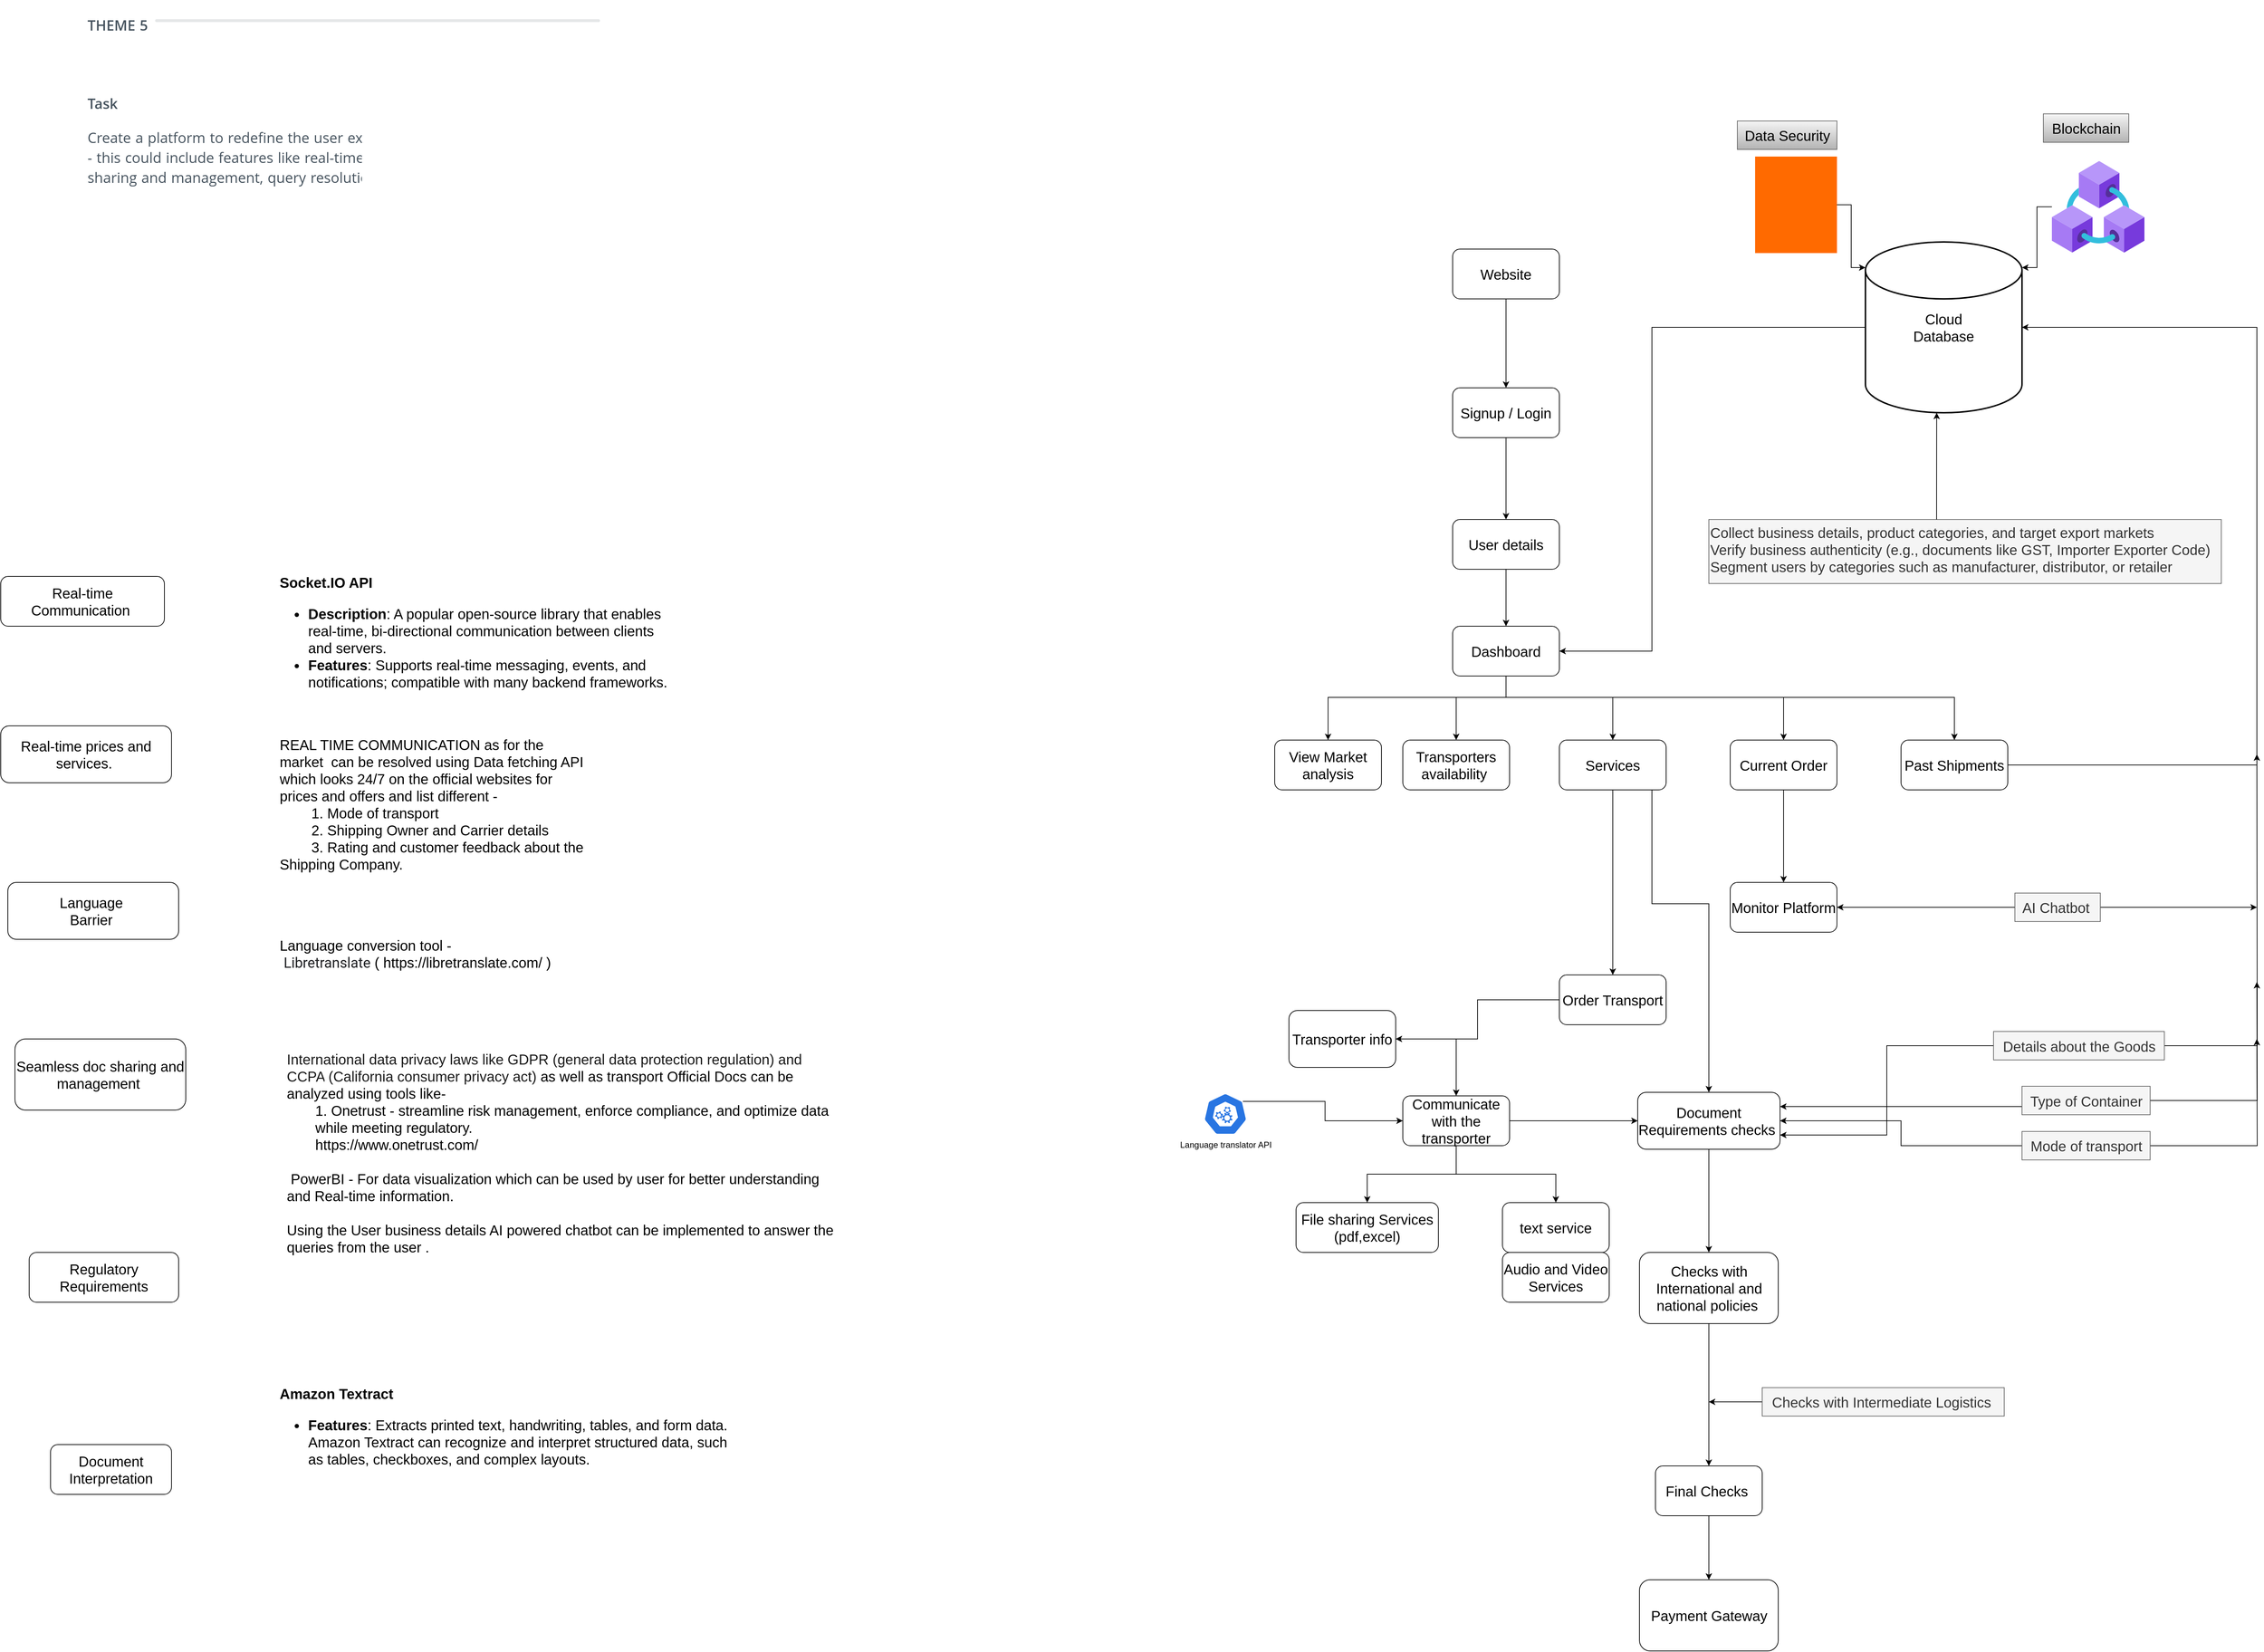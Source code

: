 <mxfile version="24.8.6">
  <diagram name="Interface Flowchart" id="rwrny3ytHrm-lC7YvDmL">
    <mxGraphModel dx="2680" dy="3635" grid="1" gridSize="10" guides="1" tooltips="1" connect="1" arrows="1" fold="1" page="1" pageScale="1" pageWidth="1100" pageHeight="850" math="0" shadow="0">
      <root>
        <mxCell id="0" />
        <mxCell id="1" parent="0" />
        <UserObject label="&lt;h2 class=&quot;regular dark weight-600 caps inline-block float-left medium-margin-right&quot; style=&quot;text-transform: uppercase; display: inline-block; float: left; color: rgb(70, 83, 94); font-weight: 600; margin-right: 10px; box-sizing: border-box; max-width: 100%; font-family: proxima-nova, &amp;quot;Open Sans&amp;quot;, sans-serif; font-style: normal; font-variant-ligatures: normal; font-variant-caps: normal; letter-spacing: normal; orphans: 2; text-align: start; text-indent: 0px; widows: 2; word-spacing: 1px; -webkit-text-stroke-width: 0px; white-space: normal; background-color: rgb(255, 255, 255); text-decoration-thickness: initial; text-decoration-style: initial; text-decoration-color: initial; font-size: 20px;&quot;&gt;&lt;font style=&quot;font-size: 20px;&quot;&gt;Theme 5&lt;/font&gt;&lt;/h2&gt;&lt;div class=&quot;section-line&quot; style=&quot;box-sizing: border-box; overflow: hidden; height: 24px; max-width: 100%; color: rgb(0, 0, 0); font-family: proxima-nova, &amp;quot;Open Sans&amp;quot;, sans-serif; font-style: normal; font-variant-ligatures: normal; font-variant-caps: normal; font-weight: 400; letter-spacing: normal; orphans: 2; text-align: start; text-indent: 0px; text-transform: none; widows: 2; word-spacing: 1px; -webkit-text-stroke-width: 0px; white-space: normal; background-color: rgb(255, 255, 255); text-decoration-thickness: initial; text-decoration-style: initial; text-decoration-color: initial; font-size: 20px;&quot;&gt;&lt;font style=&quot;font-size: 20px;&quot;&gt;&lt;span style=&quot;box-sizing: border-box; background-color: rgb(229, 231, 232); width: 624.938px; height: 4px; display: inline-block; border-radius: 25px; margin-top: 20px; max-width: 100%;&quot;&gt;&lt;/span&gt;&lt;/font&gt;&lt;/div&gt;&lt;div class=&quot;clear&quot; style=&quot;clear: both; box-sizing: border-box; max-width: 100%; color: rgb(0, 0, 0); font-family: proxima-nova, &amp;quot;Open Sans&amp;quot;, sans-serif; font-style: normal; font-variant-ligatures: normal; font-variant-caps: normal; font-weight: 400; letter-spacing: normal; orphans: 2; text-align: start; text-indent: 0px; text-transform: none; widows: 2; word-spacing: 1px; -webkit-text-stroke-width: 0px; white-space: normal; background-color: rgb(255, 255, 255); text-decoration-thickness: initial; text-decoration-style: initial; text-decoration-color: initial; font-size: 20px;&quot;&gt;&lt;/div&gt;&lt;div class=&quot;content less-margin-3 dark&quot; style=&quot;color: rgb(70, 83, 94); margin: 15px 0px 0px; box-sizing: border-box; max-width: 100%; font-family: proxima-nova, &amp;quot;Open Sans&amp;quot;, sans-serif; font-style: normal; font-variant-ligatures: normal; font-variant-caps: normal; letter-spacing: normal; orphans: 2; text-align: start; text-indent: 0px; text-transform: none; widows: 2; word-spacing: 1px; -webkit-text-stroke-width: 0px; white-space: normal; background-color: rgb(255, 255, 255); text-decoration-thickness: initial; text-decoration-style: initial; text-decoration-color: initial; font-weight: 400; line-height: 140%; font-size: 20px;&quot;&gt;&lt;p style=&quot;box-sizing: border-box; max-width: 100%;&quot;&gt;&lt;strong style=&quot;font-weight: 600; box-sizing: border-box; max-width: 100%;&quot;&gt;&lt;font style=&quot;font-size: 20px;&quot;&gt;&lt;img alt=&quot;&quot; height=&quot;auto&quot; src=&quot;https://uc.hackerearth.com/he-public-data/Theme_506c4100.jpg&quot; width=&quot;auto&quot; style=&quot;box-sizing: border-box; max-width: 100%;&quot;&gt;&lt;/font&gt;&lt;/strong&gt;&lt;/p&gt;&lt;p style=&quot;box-sizing: border-box; max-width: 100%; line-height: 140%;&quot;&gt;&lt;strong style=&quot;font-weight: 600; box-sizing: border-box; max-width: 100%;&quot;&gt;&lt;font style=&quot;font-size: 20px;&quot;&gt;Task&lt;/font&gt;&lt;/strong&gt;&lt;/p&gt;&lt;p style=&quot;box-sizing: border-box; max-width: 100%; line-height: 140%;&quot;&gt;&lt;font style=&quot;font-size: 20px;&quot;&gt;Create a platform to redefine the user experience for Indian SMBs selling globally - this could include features like real-time communication, seamless document sharing and management, query resolution, and other relevant tools.&lt;/font&gt;&lt;/p&gt;&lt;/div&gt;" link="&lt;h2 class=&quot;regular dark weight-600 caps inline-block float-left medium-margin-right&quot; style=&quot;text-transform: uppercase; display: inline-block; float: left; font-size: 14px; color: rgb(70, 83, 94); font-weight: 600; margin-right: 10px; box-sizing: border-box; max-width: 100%; font-family: proxima-nova, &amp;quot;Open Sans&amp;quot;, sans-serif; font-style: normal; font-variant-ligatures: normal; font-variant-caps: normal; letter-spacing: normal; orphans: 2; text-align: start; text-indent: 0px; widows: 2; word-spacing: 1px; -webkit-text-stroke-width: 0px; white-space: normal; background-color: rgb(255, 255, 255); text-decoration-thickness: initial; text-decoration-style: initial; text-decoration-color: initial;&quot;&gt;Theme 5&lt;/h2&gt;&lt;div class=&quot;section-line&quot; style=&quot;box-sizing: border-box; overflow: hidden; height: 24px; max-width: 100%; color: rgb(0, 0, 0); font-family: proxima-nova, &amp;quot;Open Sans&amp;quot;, sans-serif; font-size: 14px; font-style: normal; font-variant-ligatures: normal; font-variant-caps: normal; font-weight: 400; letter-spacing: normal; orphans: 2; text-align: start; text-indent: 0px; text-transform: none; widows: 2; word-spacing: 1px; -webkit-text-stroke-width: 0px; white-space: normal; background-color: rgb(255, 255, 255); text-decoration-thickness: initial; text-decoration-style: initial; text-decoration-color: initial;&quot;&gt;&lt;span style=&quot;box-sizing: border-box; background-color: rgb(229, 231, 232); width: 624.938px; height: 4px; display: inline-block; border-radius: 25px; margin-top: 20px; max-width: 100%;&quot;&gt;&lt;/span&gt;&lt;/div&gt;&lt;div class=&quot;clear&quot; style=&quot;clear: both; box-sizing: border-box; max-width: 100%; color: rgb(0, 0, 0); font-family: proxima-nova, &amp;quot;Open Sans&amp;quot;, sans-serif; font-size: 14px; font-style: normal; font-variant-ligatures: normal; font-variant-caps: normal; font-weight: 400; letter-spacing: normal; orphans: 2; text-align: start; text-indent: 0px; text-transform: none; widows: 2; word-spacing: 1px; -webkit-text-stroke-width: 0px; white-space: normal; background-color: rgb(255, 255, 255); text-decoration-thickness: initial; text-decoration-style: initial; text-decoration-color: initial;&quot;&gt;&lt;/div&gt;&lt;div class=&quot;content less-margin-3 dark&quot; style=&quot;color: rgb(70, 83, 94); margin: 15px 0px 0px; box-sizing: border-box; max-width: 100%; font-family: proxima-nova, &amp;quot;Open Sans&amp;quot;, sans-serif; font-size: 14px; font-style: normal; font-variant-ligatures: normal; font-variant-caps: normal; font-weight: 400; letter-spacing: normal; orphans: 2; text-align: start; text-indent: 0px; text-transform: none; widows: 2; word-spacing: 1px; -webkit-text-stroke-width: 0px; white-space: normal; background-color: rgb(255, 255, 255); text-decoration-thickness: initial; text-decoration-style: initial; text-decoration-color: initial;&quot;&gt;&lt;p style=&quot;box-sizing: border-box; max-width: 100%;&quot;&gt;&lt;strong style=&quot;font-weight: 600; box-sizing: border-box; max-width: 100%;&quot;&gt;&lt;img alt=&quot;&quot; height=&quot;auto&quot; src=&quot;https://uc.hackerearth.com/he-public-data/Theme_506c4100.jpg&quot; width=&quot;auto&quot; style=&quot;box-sizing: border-box; max-width: 100%;&quot;&gt;&lt;/strong&gt;&lt;/p&gt;&lt;p style=&quot;box-sizing: border-box; max-width: 100%;&quot;&gt;&lt;strong style=&quot;font-weight: 600; box-sizing: border-box; max-width: 100%;&quot;&gt;Task&lt;/strong&gt;&lt;/p&gt;&lt;p style=&quot;box-sizing: border-box; max-width: 100%;&quot;&gt;Create a platform to redefine the user experience for Indian SMBs selling globally - this could include features like real-time communication, seamless document sharing and management, query resolution, and other relevant tools.&lt;/p&gt;&lt;/div&gt;" id="ejGgYSm7kGXGHLqVVWIp-1">
          <mxCell style="text;whiteSpace=wrap;html=1;" parent="1" vertex="1">
            <mxGeometry x="-640" y="-190" width="770" height="320" as="geometry" />
          </mxCell>
        </UserObject>
        <mxCell id="ejGgYSm7kGXGHLqVVWIp-2" value="&lt;font style=&quot;font-size: 20px;&quot;&gt;Real-time Communication&amp;nbsp;&lt;/font&gt;" style="rounded=1;whiteSpace=wrap;html=1;" parent="1" vertex="1">
          <mxGeometry x="-760" y="620" width="230" height="70" as="geometry" />
        </mxCell>
        <mxCell id="ejGgYSm7kGXGHLqVVWIp-4" value="&lt;font style=&quot;font-size: 20px;&quot;&gt;Seamless doc sharing and management&amp;nbsp;&lt;/font&gt;" style="rounded=1;whiteSpace=wrap;html=1;" parent="1" vertex="1">
          <mxGeometry x="-740" y="1270" width="240" height="100" as="geometry" />
        </mxCell>
        <mxCell id="ejGgYSm7kGXGHLqVVWIp-10" value="&lt;font style=&quot;font-size: 20px;&quot;&gt;Language&amp;nbsp;&lt;/font&gt;&lt;div style=&quot;font-size: 20px;&quot;&gt;&lt;font style=&quot;font-size: 20px;&quot;&gt;Barrier&amp;nbsp;&lt;/font&gt;&lt;/div&gt;" style="rounded=1;whiteSpace=wrap;html=1;" parent="1" vertex="1">
          <mxGeometry x="-750" y="1050" width="240" height="80" as="geometry" />
        </mxCell>
        <mxCell id="ejGgYSm7kGXGHLqVVWIp-12" value="&lt;font style=&quot;font-size: 20px;&quot;&gt;Real-time prices and services.&amp;nbsp;&lt;/font&gt;" style="rounded=1;whiteSpace=wrap;html=1;" parent="1" vertex="1">
          <mxGeometry x="-760" y="830" width="240" height="80" as="geometry" />
        </mxCell>
        <mxCell id="ejGgYSm7kGXGHLqVVWIp-13" value="&lt;font style=&quot;font-size: 20px;&quot;&gt;REAL TIME COMMUNICATION as for the market&amp;nbsp; can be&amp;nbsp;resolved using Data fetching API which looks 24/7 on the official websites for prices and offers and list different -&lt;/font&gt;&lt;div style=&quot;font-size: 20px;&quot;&gt;&lt;font style=&quot;font-size: 20px;&quot;&gt;&lt;span style=&quot;white-space: pre;&quot;&gt;&#x9;&lt;/span&gt;1. Mode of transport&amp;nbsp;&lt;/font&gt;&lt;/div&gt;&lt;div style=&quot;font-size: 20px;&quot;&gt;&lt;font style=&quot;font-size: 20px;&quot;&gt;&lt;span style=&quot;white-space: pre;&quot;&gt;&#x9;&lt;/span&gt;2.&amp;nbsp;Shipping Owner and Carrier details&amp;nbsp;&lt;/font&gt;&lt;/div&gt;&lt;div style=&quot;font-size: 20px;&quot;&gt;&lt;font style=&quot;font-size: 20px;&quot;&gt;&lt;span style=&quot;white-space: pre;&quot;&gt;&#x9;&lt;/span&gt;3. Rating and customer feedback about the Shipping Company.&amp;nbsp;&lt;/font&gt;&lt;/div&gt;" style="text;html=1;align=left;verticalAlign=middle;whiteSpace=wrap;rounded=0;" parent="1" vertex="1">
          <mxGeometry x="-370" y="830" width="430" height="220" as="geometry" />
        </mxCell>
        <mxCell id="ejGgYSm7kGXGHLqVVWIp-16" value="&lt;font style=&quot;font-size: 20px;&quot;&gt;Language conversion tool -&amp;nbsp;&lt;span style=&quot;color: rgb(32, 33, 36); font-family: Roboto, arial, sans-serif; white-space-collapse: preserve; background-color: rgb(255, 255, 255);&quot;&gt;Libretranslate&lt;/span&gt;&amp;nbsp;(&amp;nbsp;https://libretranslate.com/ )&lt;/font&gt;" style="text;html=1;align=left;verticalAlign=middle;whiteSpace=wrap;rounded=0;" parent="1" vertex="1">
          <mxGeometry x="-370" y="1120" width="410" height="60" as="geometry" />
        </mxCell>
        <mxCell id="ejGgYSm7kGXGHLqVVWIp-22" value="&lt;span style=&quot;font-size: 20px; text-align: left;&quot;&gt;Regulatory Requirements&lt;/span&gt;" style="rounded=1;whiteSpace=wrap;html=1;" parent="1" vertex="1">
          <mxGeometry x="-720" y="1570" width="210" height="70" as="geometry" />
        </mxCell>
        <mxCell id="ejGgYSm7kGXGHLqVVWIp-23" value="&lt;span style=&quot;font-size: 20px; text-align: left;&quot;&gt;Document Interpretation&lt;/span&gt;" style="rounded=1;whiteSpace=wrap;html=1;" parent="1" vertex="1">
          <mxGeometry x="-690" y="1840" width="170" height="70" as="geometry" />
        </mxCell>
        <mxCell id="6NsfQsbsH2uMWn0xJ8fB-2" value="&lt;div style=&quot;font-size: 20px;&quot;&gt;&lt;font style=&quot;font-size: 20px;&quot;&gt;&lt;span style=&quot;-webkit-user-drag: none; -webkit-tap-highlight-color: transparent; margin: 0px; padding: 0px; user-select: text; color: rgb(26, 26, 26); font-family: Arial, Arial_EmbeddedFont, Arial_MSFontService, sans-serif; font-variant-ligatures: none; white-space-collapse: preserve; background-color: rgb(255, 255, 255);&quot; class=&quot;NormalTextRun SCXW246972 BCX0&quot;&gt;International data privacy laws &lt;/span&gt;&lt;span style=&quot;-webkit-user-drag: none; -webkit-tap-highlight-color: transparent; margin: 0px; padding: 0px; user-select: text; color: rgb(26, 26, 26); font-family: Arial, Arial_EmbeddedFont, Arial_MSFontService, sans-serif; font-variant-ligatures: none; white-space-collapse: preserve; background-color: rgb(255, 255, 255);&quot; class=&quot;NormalTextRun SCXW246972 BCX0&quot;&gt;like &lt;/span&gt;&lt;span style=&quot;-webkit-user-drag: none; -webkit-tap-highlight-color: transparent; margin: 0px; padding: 0px; user-select: text; color: rgb(26, 26, 26); font-family: Arial, Arial_EmbeddedFont, Arial_MSFontService, sans-serif; font-variant-ligatures: none; white-space-collapse: preserve; background-color: rgb(255, 255, 255);&quot; class=&quot;NormalTextRun SCXW246972 BCX0&quot;&gt;GDPR&lt;/span&gt;&lt;span style=&quot;-webkit-user-drag: none; -webkit-tap-highlight-color: transparent; margin: 0px; padding: 0px; user-select: text; color: rgb(26, 26, 26); font-family: Arial, Arial_EmbeddedFont, Arial_MSFontService, sans-serif; font-variant-ligatures: none; white-space-collapse: preserve; background-color: rgb(255, 255, 255);&quot; class=&quot;NormalTextRun SCXW246972 BCX0&quot;&gt; (&lt;/span&gt;&lt;span style=&quot;-webkit-user-drag: none; -webkit-tap-highlight-color: transparent; margin: 0px; padding: 0px; user-select: text; color: rgb(26, 26, 26); font-family: Arial, Arial_EmbeddedFont, Arial_MSFontService, sans-serif; font-variant-ligatures: none; white-space-collapse: preserve; background-color: rgb(255, 255, 255);&quot; class=&quot;NormalTextRun SCXW246972 BCX0&quot;&gt;general data protection &lt;/span&gt;&lt;span style=&quot;-webkit-user-drag: none; -webkit-tap-highlight-color: transparent; margin: 0px; padding: 0px; user-select: text; color: rgb(26, 26, 26); font-family: Arial, Arial_EmbeddedFont, Arial_MSFontService, sans-serif; font-variant-ligatures: none; white-space-collapse: preserve; background-color: rgb(255, 255, 255);&quot; class=&quot;NormalTextRun SCXW246972 BCX0&quot;&gt;regulation&lt;/span&gt;&lt;span style=&quot;-webkit-user-drag: none; -webkit-tap-highlight-color: transparent; margin: 0px; padding: 0px; user-select: text; color: rgb(26, 26, 26); font-family: Arial, Arial_EmbeddedFont, Arial_MSFontService, sans-serif; font-variant-ligatures: none; white-space-collapse: preserve; background-color: rgb(255, 255, 255);&quot; class=&quot;NormalTextRun SCXW246972 BCX0&quot;&gt;)&lt;/span&gt;&lt;span style=&quot;-webkit-user-drag: none; -webkit-tap-highlight-color: transparent; margin: 0px; padding: 0px; user-select: text; color: rgb(26, 26, 26); font-family: Arial, Arial_EmbeddedFont, Arial_MSFontService, sans-serif; font-variant-ligatures: none; white-space-collapse: preserve; background-color: rgb(255, 255, 255);&quot; class=&quot;NormalTextRun SCXW246972 BCX0&quot;&gt; and &lt;/span&gt;&lt;span style=&quot;-webkit-user-drag: none; -webkit-tap-highlight-color: transparent; margin: 0px; padding: 0px; user-select: text; color: rgb(26, 26, 26); font-family: Arial, Arial_EmbeddedFont, Arial_MSFontService, sans-serif; font-variant-ligatures: none; white-space-collapse: preserve; background-color: rgb(255, 255, 255);&quot; class=&quot;NormalTextRun SCXW246972 BCX0&quot;&gt;CCPA&lt;/span&gt;&lt;span style=&quot;-webkit-user-drag: none; -webkit-tap-highlight-color: transparent; margin: 0px; padding: 0px; user-select: text; color: rgb(26, 26, 26); font-family: Arial, Arial_EmbeddedFont, Arial_MSFontService, sans-serif; font-variant-ligatures: none; white-space-collapse: preserve; background-color: rgb(255, 255, 255);&quot; class=&quot;NormalTextRun SCXW246972 BCX0&quot;&gt; (&lt;/span&gt;&lt;span style=&quot;-webkit-user-drag: none; -webkit-tap-highlight-color: transparent; margin: 0px; padding: 0px; user-select: text; color: rgb(26, 26, 26); font-family: Arial, Arial_EmbeddedFont, Arial_MSFontService, sans-serif; font-variant-ligatures: none; white-space-collapse: preserve; background-color: rgb(255, 255, 255);&quot; class=&quot;NormalTextRun SCXW246972 BCX0&quot;&gt;California &lt;/span&gt;&lt;span style=&quot;-webkit-user-drag: none; -webkit-tap-highlight-color: transparent; margin: 0px; padding: 0px; user-select: text; color: rgb(26, 26, 26); font-family: Arial, Arial_EmbeddedFont, Arial_MSFontService, sans-serif; font-variant-ligatures: none; white-space-collapse: preserve; background-color: rgb(255, 255, 255);&quot; class=&quot;NormalTextRun SCXW246972 BCX0&quot;&gt;consumer privacy act&lt;/span&gt;&lt;span style=&quot;-webkit-user-drag: none; -webkit-tap-highlight-color: transparent; margin: 0px; padding: 0px; user-select: text; color: rgb(26, 26, 26); font-family: Arial, Arial_EmbeddedFont, Arial_MSFontService, sans-serif; font-variant-ligatures: none; white-space-collapse: preserve; background-color: rgb(255, 255, 255);&quot; class=&quot;NormalTextRun SCXW246972 BCX0&quot;&gt;) &lt;/span&gt;&lt;span style=&quot;background-color: initial;&quot;&gt;as well as transport Official Docs can be analyzed using tools like-&amp;nbsp;&lt;/span&gt;&lt;/font&gt;&lt;/div&gt;&lt;blockquote style=&quot;margin: 0px 0px 0px 40px; border: none; padding: 0px; font-size: 20px;&quot;&gt;&lt;div style=&quot;&quot;&gt;&lt;font style=&quot;font-size: 20px;&quot;&gt;&lt;span style=&quot;background-color: initial;&quot;&gt;1. Onetrust -&amp;nbsp;&lt;/span&gt;&lt;span style=&quot;background-color: initial;&quot;&gt;streamline risk management, enforce compliance, and optimize data while meeting regulatory.&lt;/span&gt;&lt;/font&gt;&lt;/div&gt;&lt;/blockquote&gt;&lt;blockquote style=&quot;margin: 0px 0px 0px 40px; border: none; padding: 0px; font-size: 20px;&quot;&gt;&lt;div style=&quot;&quot;&gt;&lt;span style=&quot;background-color: initial;&quot;&gt;&lt;font style=&quot;font-size: 20px;&quot;&gt;https://www.onetrust.com/&lt;/font&gt;&lt;/span&gt;&lt;/div&gt;&lt;/blockquote&gt;&lt;div style=&quot;font-size: 20px;&quot;&gt;&lt;span style=&quot;background-color: initial;&quot;&gt;&lt;font style=&quot;font-size: 20px;&quot;&gt;&lt;br&gt;&lt;/font&gt;&lt;/span&gt;&lt;/div&gt;&lt;div style=&quot;font-size: 20px;&quot;&gt;&lt;font style=&quot;font-size: 20px;&quot;&gt;&lt;span style=&quot;background-color: initial;&quot;&gt;&amp;nbsp;PowerBI - For data visualization which can be used by user for better understanding and&amp;nbsp;&lt;/span&gt;&lt;span style=&quot;background-color: initial;&quot;&gt;Real-time information.&lt;/span&gt;&lt;/font&gt;&lt;/div&gt;&lt;div style=&quot;font-size: 20px;&quot;&gt;&lt;span style=&quot;background-color: initial;&quot;&gt;&lt;font style=&quot;font-size: 20px;&quot;&gt;&lt;br&gt;&lt;/font&gt;&lt;/span&gt;&lt;/div&gt;&lt;div style=&quot;font-size: 20px;&quot;&gt;&lt;span style=&quot;background-color: initial;&quot;&gt;&lt;font style=&quot;font-size: 20px;&quot;&gt;Using the User business details AI powered chatbot can be implemented to answer the queries from the user .&lt;/font&gt;&lt;/span&gt;&lt;/div&gt;" style="text;html=1;align=left;verticalAlign=middle;whiteSpace=wrap;rounded=0;" parent="1" vertex="1">
          <mxGeometry x="-360" y="1275" width="780" height="310" as="geometry" />
        </mxCell>
        <mxCell id="zFugj21VHK07UoW3YZiS-4" value="&lt;h3 style=&quot;font-size: 20px;&quot;&gt;&lt;strong style=&quot;&quot;&gt;&lt;font style=&quot;font-size: 20px;&quot;&gt;Socket.IO API&lt;/font&gt;&lt;/strong&gt;&lt;/h3&gt;&lt;ul style=&quot;font-size: 20px;&quot;&gt;&lt;li style=&quot;&quot;&gt;&lt;font style=&quot;font-size: 20px;&quot;&gt;&lt;strong&gt;Description&lt;/strong&gt;: A popular open-source library that enables real-time, bi-directional communication between clients and servers.&lt;/font&gt;&lt;/li&gt;&lt;li style=&quot;&quot;&gt;&lt;font style=&quot;font-size: 20px;&quot;&gt;&lt;strong style=&quot;&quot;&gt;Features&lt;/strong&gt;: Supports real-time messaging, events, and notifications; compatible with many backend frameworks.&lt;/font&gt;&lt;/li&gt;&lt;/ul&gt;" style="text;whiteSpace=wrap;html=1;" vertex="1" parent="1">
          <mxGeometry x="-370" y="590" width="560" height="210" as="geometry" />
        </mxCell>
        <mxCell id="zFugj21VHK07UoW3YZiS-10" value="&lt;h3 style=&quot;font-size: 20px;&quot;&gt;&lt;strong style=&quot;&quot;&gt;&lt;font style=&quot;font-size: 20px;&quot;&gt;Amazon Textract&lt;/font&gt;&lt;/strong&gt;&lt;/h3&gt;&lt;ul style=&quot;font-size: 20px;&quot;&gt;&lt;li style=&quot;&quot;&gt;&lt;font style=&quot;font-size: 20px;&quot;&gt;&lt;strong style=&quot;&quot;&gt;Features&lt;/strong&gt;: Extracts printed text, handwriting, tables, and form data. Amazon Textract can recognize and interpret structured data, such as tables, checkboxes, and complex layouts.&lt;/font&gt;&lt;/li&gt;&lt;/ul&gt;" style="text;whiteSpace=wrap;html=1;" vertex="1" parent="1">
          <mxGeometry x="-370" y="1730" width="640" height="190" as="geometry" />
        </mxCell>
        <mxCell id="fNWcDF9btSHy8dPCvcvg-13" style="edgeStyle=orthogonalEdgeStyle;rounded=0;orthogonalLoop=1;jettySize=auto;html=1;entryX=0.5;entryY=0;entryDx=0;entryDy=0;" edge="1" parent="1" source="fNWcDF9btSHy8dPCvcvg-1" target="fNWcDF9btSHy8dPCvcvg-5">
          <mxGeometry relative="1" as="geometry" />
        </mxCell>
        <mxCell id="fNWcDF9btSHy8dPCvcvg-1" value="&lt;font style=&quot;font-size: 20px;&quot;&gt;Website&lt;/font&gt;" style="rounded=1;whiteSpace=wrap;html=1;" vertex="1" parent="1">
          <mxGeometry x="1280" y="160" width="150" height="70" as="geometry" />
        </mxCell>
        <mxCell id="fNWcDF9btSHy8dPCvcvg-14" style="edgeStyle=orthogonalEdgeStyle;rounded=0;orthogonalLoop=1;jettySize=auto;html=1;" edge="1" parent="1" source="fNWcDF9btSHy8dPCvcvg-5" target="fNWcDF9btSHy8dPCvcvg-6">
          <mxGeometry relative="1" as="geometry" />
        </mxCell>
        <mxCell id="fNWcDF9btSHy8dPCvcvg-5" value="&lt;font style=&quot;font-size: 20px;&quot;&gt;Signup / Login&lt;/font&gt;" style="rounded=1;whiteSpace=wrap;html=1;" vertex="1" parent="1">
          <mxGeometry x="1280" y="355" width="150" height="70" as="geometry" />
        </mxCell>
        <mxCell id="fNWcDF9btSHy8dPCvcvg-17" style="edgeStyle=orthogonalEdgeStyle;rounded=0;orthogonalLoop=1;jettySize=auto;html=1;entryX=0.5;entryY=0;entryDx=0;entryDy=0;" edge="1" parent="1" source="fNWcDF9btSHy8dPCvcvg-6" target="fNWcDF9btSHy8dPCvcvg-16">
          <mxGeometry relative="1" as="geometry" />
        </mxCell>
        <mxCell id="fNWcDF9btSHy8dPCvcvg-6" value="&lt;span style=&quot;font-size: 20px;&quot;&gt;User details&lt;/span&gt;" style="rounded=1;whiteSpace=wrap;html=1;" vertex="1" parent="1">
          <mxGeometry x="1280" y="540" width="150" height="70" as="geometry" />
        </mxCell>
        <mxCell id="fNWcDF9btSHy8dPCvcvg-19" style="edgeStyle=orthogonalEdgeStyle;rounded=0;orthogonalLoop=1;jettySize=auto;html=1;entryX=0.5;entryY=0;entryDx=0;entryDy=0;" edge="1" parent="1" source="fNWcDF9btSHy8dPCvcvg-16" target="fNWcDF9btSHy8dPCvcvg-18">
          <mxGeometry relative="1" as="geometry">
            <Array as="points">
              <mxPoint x="1355" y="790" />
              <mxPoint x="1105" y="790" />
            </Array>
          </mxGeometry>
        </mxCell>
        <mxCell id="fNWcDF9btSHy8dPCvcvg-27" style="edgeStyle=orthogonalEdgeStyle;rounded=0;orthogonalLoop=1;jettySize=auto;html=1;entryX=0.5;entryY=0;entryDx=0;entryDy=0;" edge="1" parent="1" source="fNWcDF9btSHy8dPCvcvg-16" target="fNWcDF9btSHy8dPCvcvg-21">
          <mxGeometry relative="1" as="geometry">
            <Array as="points">
              <mxPoint x="1355" y="790" />
              <mxPoint x="1285" y="790" />
            </Array>
          </mxGeometry>
        </mxCell>
        <mxCell id="fNWcDF9btSHy8dPCvcvg-28" style="edgeStyle=orthogonalEdgeStyle;rounded=0;orthogonalLoop=1;jettySize=auto;html=1;entryX=0.5;entryY=0;entryDx=0;entryDy=0;" edge="1" parent="1" source="fNWcDF9btSHy8dPCvcvg-16" target="fNWcDF9btSHy8dPCvcvg-25">
          <mxGeometry relative="1" as="geometry">
            <Array as="points">
              <mxPoint x="1355" y="790" />
              <mxPoint x="1505" y="790" />
            </Array>
          </mxGeometry>
        </mxCell>
        <mxCell id="fNWcDF9btSHy8dPCvcvg-31" style="edgeStyle=orthogonalEdgeStyle;rounded=0;orthogonalLoop=1;jettySize=auto;html=1;entryX=0.5;entryY=0;entryDx=0;entryDy=0;" edge="1" parent="1" source="fNWcDF9btSHy8dPCvcvg-16" target="fNWcDF9btSHy8dPCvcvg-29">
          <mxGeometry relative="1" as="geometry">
            <Array as="points">
              <mxPoint x="1355" y="790" />
              <mxPoint x="1985" y="790" />
            </Array>
          </mxGeometry>
        </mxCell>
        <mxCell id="TmxmOnCjmpOmvRy98Lv1-4" style="edgeStyle=orthogonalEdgeStyle;rounded=0;orthogonalLoop=1;jettySize=auto;html=1;entryX=0.5;entryY=0;entryDx=0;entryDy=0;" edge="1" parent="1" source="fNWcDF9btSHy8dPCvcvg-16" target="TmxmOnCjmpOmvRy98Lv1-2">
          <mxGeometry relative="1" as="geometry">
            <Array as="points">
              <mxPoint x="1355" y="790" />
              <mxPoint x="1745" y="790" />
            </Array>
          </mxGeometry>
        </mxCell>
        <mxCell id="fNWcDF9btSHy8dPCvcvg-16" value="&lt;font style=&quot;font-size: 20px;&quot;&gt;Dashboard&lt;/font&gt;" style="rounded=1;whiteSpace=wrap;html=1;" vertex="1" parent="1">
          <mxGeometry x="1280" y="690" width="150" height="70" as="geometry" />
        </mxCell>
        <mxCell id="fNWcDF9btSHy8dPCvcvg-18" value="&lt;font style=&quot;font-size: 20px;&quot;&gt;View Market analysis&lt;/font&gt;" style="rounded=1;whiteSpace=wrap;html=1;" vertex="1" parent="1">
          <mxGeometry x="1030" y="850" width="150" height="70" as="geometry" />
        </mxCell>
        <mxCell id="fNWcDF9btSHy8dPCvcvg-21" value="&lt;font style=&quot;font-size: 20px;&quot;&gt;Transporters availability&amp;nbsp;&lt;/font&gt;" style="rounded=1;whiteSpace=wrap;html=1;" vertex="1" parent="1">
          <mxGeometry x="1210" y="850" width="150" height="70" as="geometry" />
        </mxCell>
        <mxCell id="fNWcDF9btSHy8dPCvcvg-22" value="&lt;div style=&quot;&quot;&gt;&lt;span style=&quot;font-size: 20px; background-color: initial;&quot;&gt;Collect business details, product categories, and target export markets&lt;/span&gt;&lt;/div&gt;&lt;font style=&quot;font-size: 20px;&quot;&gt;&lt;div style=&quot;&quot;&gt;&lt;span style=&quot;background-color: initial;&quot;&gt;Verify business authenticity (e.g., documents like GST, Importer Exporter Code)&lt;/span&gt;&lt;/div&gt;&lt;span style=&quot;white-space: pre;&quot;&gt;&lt;div style=&quot;&quot;&gt;&lt;span style=&quot;background-color: initial; white-space: normal;&quot;&gt;Segment users by categories such as manufacturer, distributor, or retailer&lt;/span&gt;&lt;/div&gt;&lt;/span&gt;&lt;/font&gt;" style="text;whiteSpace=wrap;html=1;align=left;fillColor=#f5f5f5;fontColor=#333333;strokeColor=#666666;" vertex="1" parent="1">
          <mxGeometry x="1640" y="540" width="720" height="90" as="geometry" />
        </mxCell>
        <mxCell id="fNWcDF9btSHy8dPCvcvg-41" style="edgeStyle=orthogonalEdgeStyle;rounded=0;orthogonalLoop=1;jettySize=auto;html=1;" edge="1" parent="1" source="fNWcDF9btSHy8dPCvcvg-25" target="fNWcDF9btSHy8dPCvcvg-36">
          <mxGeometry relative="1" as="geometry" />
        </mxCell>
        <mxCell id="TmxmOnCjmpOmvRy98Lv1-9" style="edgeStyle=orthogonalEdgeStyle;rounded=0;orthogonalLoop=1;jettySize=auto;html=1;entryX=0.5;entryY=0;entryDx=0;entryDy=0;" edge="1" parent="1" source="fNWcDF9btSHy8dPCvcvg-25" target="fNWcDF9btSHy8dPCvcvg-55">
          <mxGeometry relative="1" as="geometry">
            <Array as="points">
              <mxPoint x="1560" y="1080" />
              <mxPoint x="1640" y="1080" />
            </Array>
          </mxGeometry>
        </mxCell>
        <mxCell id="fNWcDF9btSHy8dPCvcvg-25" value="&lt;span style=&quot;font-size: 20px;&quot;&gt;Services&lt;/span&gt;" style="rounded=1;whiteSpace=wrap;html=1;" vertex="1" parent="1">
          <mxGeometry x="1430" y="850" width="150" height="70" as="geometry" />
        </mxCell>
        <mxCell id="fNWcDF9btSHy8dPCvcvg-29" value="&lt;font style=&quot;font-size: 20px;&quot;&gt;Past Shipments&lt;/font&gt;" style="rounded=1;whiteSpace=wrap;html=1;" vertex="1" parent="1">
          <mxGeometry x="1910" y="850" width="150" height="70" as="geometry" />
        </mxCell>
        <mxCell id="fNWcDF9btSHy8dPCvcvg-75" style="edgeStyle=orthogonalEdgeStyle;rounded=0;orthogonalLoop=1;jettySize=auto;html=1;exitX=0;exitY=0.5;exitDx=0;exitDy=0;" edge="1" parent="1" source="fNWcDF9btSHy8dPCvcvg-36" target="fNWcDF9btSHy8dPCvcvg-52">
          <mxGeometry relative="1" as="geometry" />
        </mxCell>
        <mxCell id="fNWcDF9btSHy8dPCvcvg-36" value="&lt;span style=&quot;font-size: 20px;&quot;&gt;Order Transport&lt;/span&gt;" style="rounded=1;whiteSpace=wrap;html=1;" vertex="1" parent="1">
          <mxGeometry x="1430" y="1180" width="150" height="70" as="geometry" />
        </mxCell>
        <mxCell id="fNWcDF9btSHy8dPCvcvg-64" style="edgeStyle=orthogonalEdgeStyle;rounded=0;orthogonalLoop=1;jettySize=auto;html=1;entryX=1;entryY=0.25;entryDx=0;entryDy=0;" edge="1" parent="1" source="fNWcDF9btSHy8dPCvcvg-42" target="fNWcDF9btSHy8dPCvcvg-55">
          <mxGeometry relative="1" as="geometry">
            <Array as="points">
              <mxPoint x="2030" y="1365" />
              <mxPoint x="2030" y="1365" />
            </Array>
          </mxGeometry>
        </mxCell>
        <mxCell id="fNWcDF9btSHy8dPCvcvg-72" style="edgeStyle=orthogonalEdgeStyle;rounded=0;orthogonalLoop=1;jettySize=auto;html=1;" edge="1" parent="1" source="fNWcDF9btSHy8dPCvcvg-42">
          <mxGeometry relative="1" as="geometry">
            <mxPoint x="2410" y="1190" as="targetPoint" />
          </mxGeometry>
        </mxCell>
        <mxCell id="fNWcDF9btSHy8dPCvcvg-42" value="&lt;font style=&quot;font-size: 20px;&quot;&gt;Type of Container&lt;/font&gt;" style="text;html=1;align=center;verticalAlign=middle;resizable=0;points=[];autosize=1;fillColor=#f5f5f5;fontColor=#333333;strokeColor=#666666;" vertex="1" parent="1">
          <mxGeometry x="2080" y="1336.5" width="180" height="40" as="geometry" />
        </mxCell>
        <mxCell id="fNWcDF9btSHy8dPCvcvg-73" style="edgeStyle=orthogonalEdgeStyle;rounded=0;orthogonalLoop=1;jettySize=auto;html=1;" edge="1" parent="1" source="fNWcDF9btSHy8dPCvcvg-43">
          <mxGeometry relative="1" as="geometry">
            <mxPoint x="2410" y="1270" as="targetPoint" />
          </mxGeometry>
        </mxCell>
        <mxCell id="TmxmOnCjmpOmvRy98Lv1-11" style="edgeStyle=orthogonalEdgeStyle;rounded=0;orthogonalLoop=1;jettySize=auto;html=1;entryX=1;entryY=0.5;entryDx=0;entryDy=0;" edge="1" parent="1" source="fNWcDF9btSHy8dPCvcvg-43" target="fNWcDF9btSHy8dPCvcvg-55">
          <mxGeometry relative="1" as="geometry" />
        </mxCell>
        <mxCell id="fNWcDF9btSHy8dPCvcvg-43" value="&lt;font style=&quot;font-size: 20px;&quot;&gt;Mode of transport&lt;/font&gt;" style="text;html=1;align=center;verticalAlign=middle;resizable=0;points=[];autosize=1;strokeColor=#666666;fillColor=#f5f5f5;fontColor=#333333;" vertex="1" parent="1">
          <mxGeometry x="2080" y="1400" width="180" height="40" as="geometry" />
        </mxCell>
        <mxCell id="fNWcDF9btSHy8dPCvcvg-71" style="edgeStyle=orthogonalEdgeStyle;rounded=0;orthogonalLoop=1;jettySize=auto;html=1;" edge="1" parent="1" source="fNWcDF9btSHy8dPCvcvg-44">
          <mxGeometry relative="1" as="geometry">
            <mxPoint x="2410" y="870" as="targetPoint" />
          </mxGeometry>
        </mxCell>
        <mxCell id="TmxmOnCjmpOmvRy98Lv1-13" style="edgeStyle=orthogonalEdgeStyle;rounded=0;orthogonalLoop=1;jettySize=auto;html=1;entryX=1;entryY=0.75;entryDx=0;entryDy=0;" edge="1" parent="1" source="fNWcDF9btSHy8dPCvcvg-44" target="fNWcDF9btSHy8dPCvcvg-55">
          <mxGeometry relative="1" as="geometry">
            <Array as="points">
              <mxPoint x="1890" y="1280" />
              <mxPoint x="1890" y="1405" />
            </Array>
          </mxGeometry>
        </mxCell>
        <mxCell id="fNWcDF9btSHy8dPCvcvg-44" value="&lt;font style=&quot;font-size: 20px;&quot;&gt;Details about the Goods&lt;/font&gt;" style="text;html=1;align=center;verticalAlign=middle;resizable=0;points=[];autosize=1;fillColor=#f5f5f5;fontColor=#333333;strokeColor=#666666;" vertex="1" parent="1">
          <mxGeometry x="2040" y="1259.5" width="240" height="40" as="geometry" />
        </mxCell>
        <mxCell id="fNWcDF9btSHy8dPCvcvg-60" style="edgeStyle=orthogonalEdgeStyle;rounded=0;orthogonalLoop=1;jettySize=auto;html=1;" edge="1" parent="1" source="fNWcDF9btSHy8dPCvcvg-45" target="fNWcDF9btSHy8dPCvcvg-56">
          <mxGeometry relative="1" as="geometry" />
        </mxCell>
        <mxCell id="fNWcDF9btSHy8dPCvcvg-61" style="edgeStyle=orthogonalEdgeStyle;rounded=0;orthogonalLoop=1;jettySize=auto;html=1;entryX=0;entryY=0.5;entryDx=0;entryDy=0;" edge="1" parent="1" source="fNWcDF9btSHy8dPCvcvg-45" target="fNWcDF9btSHy8dPCvcvg-55">
          <mxGeometry relative="1" as="geometry" />
        </mxCell>
        <mxCell id="fNWcDF9btSHy8dPCvcvg-45" value="&lt;span style=&quot;font-size: 20px;&quot;&gt;Communicate with the transporter&lt;/span&gt;" style="rounded=1;whiteSpace=wrap;html=1;" vertex="1" parent="1">
          <mxGeometry x="1210" y="1350" width="150" height="70" as="geometry" />
        </mxCell>
        <mxCell id="fNWcDF9btSHy8dPCvcvg-48" value="&lt;span style=&quot;font-size: 20px;&quot;&gt;Audio and Video Services&lt;/span&gt;" style="rounded=1;whiteSpace=wrap;html=1;" vertex="1" parent="1">
          <mxGeometry x="1350" y="1570" width="150" height="70" as="geometry" />
        </mxCell>
        <mxCell id="fNWcDF9btSHy8dPCvcvg-76" style="edgeStyle=orthogonalEdgeStyle;rounded=0;orthogonalLoop=1;jettySize=auto;html=1;entryX=0.5;entryY=0;entryDx=0;entryDy=0;" edge="1" parent="1" source="fNWcDF9btSHy8dPCvcvg-52" target="fNWcDF9btSHy8dPCvcvg-45">
          <mxGeometry relative="1" as="geometry" />
        </mxCell>
        <mxCell id="fNWcDF9btSHy8dPCvcvg-52" value="&lt;span style=&quot;font-size: 20px;&quot;&gt;Transporter info&lt;/span&gt;" style="rounded=1;whiteSpace=wrap;html=1;" vertex="1" parent="1">
          <mxGeometry x="1050" y="1230" width="150" height="80" as="geometry" />
        </mxCell>
        <mxCell id="TmxmOnCjmpOmvRy98Lv1-18" style="edgeStyle=orthogonalEdgeStyle;rounded=0;orthogonalLoop=1;jettySize=auto;html=1;" edge="1" parent="1" source="fNWcDF9btSHy8dPCvcvg-55" target="TmxmOnCjmpOmvRy98Lv1-7">
          <mxGeometry relative="1" as="geometry" />
        </mxCell>
        <mxCell id="fNWcDF9btSHy8dPCvcvg-55" value="&lt;span style=&quot;font-size: 20px;&quot;&gt;Document Requirements checks&amp;nbsp;&lt;/span&gt;" style="rounded=1;whiteSpace=wrap;html=1;" vertex="1" parent="1">
          <mxGeometry x="1540" y="1345" width="200" height="80" as="geometry" />
        </mxCell>
        <mxCell id="fNWcDF9btSHy8dPCvcvg-56" value="&lt;span style=&quot;font-size: 20px;&quot;&gt;File sharing Services&lt;/span&gt;&lt;div&gt;&lt;span style=&quot;font-size: 20px;&quot;&gt;(pdf,excel)&lt;/span&gt;&lt;/div&gt;" style="rounded=1;whiteSpace=wrap;html=1;" vertex="1" parent="1">
          <mxGeometry x="1060" y="1500" width="200" height="70" as="geometry" />
        </mxCell>
        <mxCell id="fNWcDF9btSHy8dPCvcvg-57" value="" style="edgeStyle=orthogonalEdgeStyle;rounded=0;orthogonalLoop=1;jettySize=auto;html=1;" edge="1" parent="1" source="fNWcDF9btSHy8dPCvcvg-45" target="fNWcDF9btSHy8dPCvcvg-47">
          <mxGeometry relative="1" as="geometry">
            <mxPoint x="1285" y="1420" as="sourcePoint" />
            <mxPoint x="1405" y="1770" as="targetPoint" />
            <Array as="points" />
          </mxGeometry>
        </mxCell>
        <mxCell id="fNWcDF9btSHy8dPCvcvg-47" value="&lt;span style=&quot;font-size: 20px;&quot;&gt;text service&lt;/span&gt;" style="rounded=1;whiteSpace=wrap;html=1;" vertex="1" parent="1">
          <mxGeometry x="1350" y="1500" width="150" height="70" as="geometry" />
        </mxCell>
        <mxCell id="fNWcDF9btSHy8dPCvcvg-68" value="&lt;span style=&quot;font-size: 20px;&quot;&gt;Cloud&lt;/span&gt;&lt;div&gt;&lt;span style=&quot;font-size: 20px;&quot;&gt;Database&lt;/span&gt;&lt;/div&gt;" style="strokeWidth=2;html=1;shape=mxgraph.flowchart.database;whiteSpace=wrap;" vertex="1" parent="1">
          <mxGeometry x="1860" y="150" width="220" height="240" as="geometry" />
        </mxCell>
        <mxCell id="fNWcDF9btSHy8dPCvcvg-70" style="edgeStyle=orthogonalEdgeStyle;rounded=0;orthogonalLoop=1;jettySize=auto;html=1;entryX=1;entryY=0.5;entryDx=0;entryDy=0;entryPerimeter=0;" edge="1" parent="1" source="fNWcDF9btSHy8dPCvcvg-29" target="fNWcDF9btSHy8dPCvcvg-68">
          <mxGeometry relative="1" as="geometry">
            <Array as="points">
              <mxPoint x="2410" y="885" />
              <mxPoint x="2410" y="270" />
            </Array>
          </mxGeometry>
        </mxCell>
        <mxCell id="fNWcDF9btSHy8dPCvcvg-74" style="edgeStyle=orthogonalEdgeStyle;rounded=0;orthogonalLoop=1;jettySize=auto;html=1;entryX=0.455;entryY=1;entryDx=0;entryDy=0;entryPerimeter=0;" edge="1" parent="1" source="fNWcDF9btSHy8dPCvcvg-22" target="fNWcDF9btSHy8dPCvcvg-68">
          <mxGeometry relative="1" as="geometry">
            <Array as="points">
              <mxPoint x="1960" y="500" />
              <mxPoint x="1960" y="500" />
            </Array>
          </mxGeometry>
        </mxCell>
        <mxCell id="fNWcDF9btSHy8dPCvcvg-79" value="Language translator API" style="aspect=fixed;sketch=0;html=1;dashed=0;whitespace=wrap;verticalLabelPosition=bottom;verticalAlign=top;fillColor=#2875E2;strokeColor=#ffffff;points=[[0.005,0.63,0],[0.1,0.2,0],[0.9,0.2,0],[0.5,0,0],[0.995,0.63,0],[0.72,0.99,0],[0.5,1,0],[0.28,0.99,0]];shape=mxgraph.kubernetes.icon2;prIcon=api" vertex="1" parent="1">
          <mxGeometry x="930" y="1346" width="61.46" height="59" as="geometry" />
        </mxCell>
        <mxCell id="fNWcDF9btSHy8dPCvcvg-80" style="edgeStyle=orthogonalEdgeStyle;rounded=0;orthogonalLoop=1;jettySize=auto;html=1;exitX=0.9;exitY=0.2;exitDx=0;exitDy=0;exitPerimeter=0;" edge="1" parent="1" source="fNWcDF9btSHy8dPCvcvg-79" target="fNWcDF9btSHy8dPCvcvg-45">
          <mxGeometry relative="1" as="geometry" />
        </mxCell>
        <mxCell id="TmxmOnCjmpOmvRy98Lv1-15" style="edgeStyle=orthogonalEdgeStyle;rounded=0;orthogonalLoop=1;jettySize=auto;html=1;" edge="1" parent="1" source="TmxmOnCjmpOmvRy98Lv1-2" target="TmxmOnCjmpOmvRy98Lv1-14">
          <mxGeometry relative="1" as="geometry" />
        </mxCell>
        <mxCell id="TmxmOnCjmpOmvRy98Lv1-2" value="&lt;span style=&quot;font-size: 20px;&quot;&gt;Current Order&lt;/span&gt;" style="rounded=1;whiteSpace=wrap;html=1;" vertex="1" parent="1">
          <mxGeometry x="1670" y="850" width="150" height="70" as="geometry" />
        </mxCell>
        <mxCell id="TmxmOnCjmpOmvRy98Lv1-5" style="edgeStyle=orthogonalEdgeStyle;rounded=0;orthogonalLoop=1;jettySize=auto;html=1;exitX=0;exitY=0.5;exitDx=0;exitDy=0;entryX=1;entryY=0.5;entryDx=0;entryDy=0;exitPerimeter=0;" edge="1" parent="1" source="fNWcDF9btSHy8dPCvcvg-68" target="fNWcDF9btSHy8dPCvcvg-16">
          <mxGeometry relative="1" as="geometry">
            <Array as="points">
              <mxPoint x="1560" y="270" />
              <mxPoint x="1560" y="725" />
            </Array>
          </mxGeometry>
        </mxCell>
        <mxCell id="TmxmOnCjmpOmvRy98Lv1-26" style="edgeStyle=orthogonalEdgeStyle;rounded=0;orthogonalLoop=1;jettySize=auto;html=1;entryX=0.5;entryY=0;entryDx=0;entryDy=0;" edge="1" parent="1" source="TmxmOnCjmpOmvRy98Lv1-7" target="TmxmOnCjmpOmvRy98Lv1-25">
          <mxGeometry relative="1" as="geometry" />
        </mxCell>
        <mxCell id="TmxmOnCjmpOmvRy98Lv1-7" value="&lt;span style=&quot;font-size: 20px;&quot;&gt;Checks with International and national policies&amp;nbsp;&lt;/span&gt;" style="rounded=1;whiteSpace=wrap;html=1;" vertex="1" parent="1">
          <mxGeometry x="1542.5" y="1570" width="195" height="100" as="geometry" />
        </mxCell>
        <mxCell id="TmxmOnCjmpOmvRy98Lv1-14" value="&lt;span style=&quot;font-size: 20px;&quot;&gt;Monitor Platform&lt;/span&gt;" style="rounded=1;whiteSpace=wrap;html=1;" vertex="1" parent="1">
          <mxGeometry x="1670" y="1050" width="150" height="70" as="geometry" />
        </mxCell>
        <mxCell id="TmxmOnCjmpOmvRy98Lv1-21" style="edgeStyle=orthogonalEdgeStyle;rounded=0;orthogonalLoop=1;jettySize=auto;html=1;entryX=1;entryY=0.5;entryDx=0;entryDy=0;" edge="1" parent="1" source="TmxmOnCjmpOmvRy98Lv1-19" target="TmxmOnCjmpOmvRy98Lv1-14">
          <mxGeometry relative="1" as="geometry" />
        </mxCell>
        <mxCell id="TmxmOnCjmpOmvRy98Lv1-23" style="edgeStyle=orthogonalEdgeStyle;rounded=0;orthogonalLoop=1;jettySize=auto;html=1;" edge="1" parent="1" source="TmxmOnCjmpOmvRy98Lv1-19">
          <mxGeometry relative="1" as="geometry">
            <mxPoint x="2410" y="1085" as="targetPoint" />
          </mxGeometry>
        </mxCell>
        <mxCell id="TmxmOnCjmpOmvRy98Lv1-19" value="&lt;font style=&quot;font-size: 20px;&quot;&gt;AI Chatbot&amp;nbsp;&lt;br&gt;&lt;/font&gt;" style="text;html=1;align=center;verticalAlign=middle;resizable=0;points=[];autosize=1;fillColor=#f5f5f5;fontColor=#333333;strokeColor=#666666;" vertex="1" parent="1">
          <mxGeometry x="2070" y="1065" width="120" height="40" as="geometry" />
        </mxCell>
        <mxCell id="TmxmOnCjmpOmvRy98Lv1-31" style="edgeStyle=orthogonalEdgeStyle;rounded=0;orthogonalLoop=1;jettySize=auto;html=1;exitX=0.5;exitY=1;exitDx=0;exitDy=0;entryX=0.5;entryY=0;entryDx=0;entryDy=0;" edge="1" parent="1" source="TmxmOnCjmpOmvRy98Lv1-25" target="TmxmOnCjmpOmvRy98Lv1-30">
          <mxGeometry relative="1" as="geometry" />
        </mxCell>
        <mxCell id="TmxmOnCjmpOmvRy98Lv1-25" value="&lt;span style=&quot;font-size: 20px;&quot;&gt;Final Checks&amp;nbsp;&lt;/span&gt;" style="rounded=1;whiteSpace=wrap;html=1;" vertex="1" parent="1">
          <mxGeometry x="1565" y="1870" width="150" height="70" as="geometry" />
        </mxCell>
        <mxCell id="TmxmOnCjmpOmvRy98Lv1-28" style="edgeStyle=orthogonalEdgeStyle;rounded=0;orthogonalLoop=1;jettySize=auto;html=1;" edge="1" parent="1" source="TmxmOnCjmpOmvRy98Lv1-27">
          <mxGeometry relative="1" as="geometry">
            <mxPoint x="1640" y="1780" as="targetPoint" />
          </mxGeometry>
        </mxCell>
        <mxCell id="TmxmOnCjmpOmvRy98Lv1-27" value="&lt;font style=&quot;font-size: 20px;&quot;&gt;Checks with Intermediate Logistics&amp;nbsp;&lt;/font&gt;" style="text;html=1;align=center;verticalAlign=middle;resizable=0;points=[];autosize=1;strokeColor=#666666;fillColor=#f5f5f5;fontColor=#333333;" vertex="1" parent="1">
          <mxGeometry x="1715" y="1760" width="340" height="40" as="geometry" />
        </mxCell>
        <mxCell id="TmxmOnCjmpOmvRy98Lv1-30" value="&lt;span style=&quot;font-size: 20px;&quot;&gt;Payment Gateway&lt;/span&gt;" style="rounded=1;whiteSpace=wrap;html=1;" vertex="1" parent="1">
          <mxGeometry x="1542.5" y="2030" width="195" height="100" as="geometry" />
        </mxCell>
        <mxCell id="TmxmOnCjmpOmvRy98Lv1-36" value="" style="points=[];aspect=fixed;html=1;align=center;shadow=0;dashed=0;fillColor=#FF6A00;strokeColor=none;shape=mxgraph.alibaba_cloud.dsi_data_security_insurance;" vertex="1" parent="1">
          <mxGeometry x="1705" y="30" width="115" height="135.63" as="geometry" />
        </mxCell>
        <mxCell id="TmxmOnCjmpOmvRy98Lv1-37" style="edgeStyle=orthogonalEdgeStyle;rounded=0;orthogonalLoop=1;jettySize=auto;html=1;entryX=0;entryY=0.15;entryDx=0;entryDy=0;entryPerimeter=0;" edge="1" parent="1" source="TmxmOnCjmpOmvRy98Lv1-36" target="fNWcDF9btSHy8dPCvcvg-68">
          <mxGeometry relative="1" as="geometry" />
        </mxCell>
        <mxCell id="TmxmOnCjmpOmvRy98Lv1-39" value="&lt;font style=&quot;font-size: 20px;&quot;&gt;Data Security&lt;/font&gt;" style="text;html=1;align=center;verticalAlign=middle;resizable=0;points=[];autosize=1;fillColor=#f5f5f5;gradientColor=#b3b3b3;strokeColor=#666666;" vertex="1" parent="1">
          <mxGeometry x="1680" y="-20" width="140" height="40" as="geometry" />
        </mxCell>
        <mxCell id="TmxmOnCjmpOmvRy98Lv1-40" value="&lt;font style=&quot;font-size: 20px;&quot;&gt;Blockchain&lt;/font&gt;" style="text;html=1;align=center;verticalAlign=middle;resizable=0;points=[];autosize=1;fillColor=#f5f5f5;gradientColor=#b3b3b3;strokeColor=#666666;" vertex="1" parent="1">
          <mxGeometry x="2110" y="-30" width="120" height="40" as="geometry" />
        </mxCell>
        <mxCell id="TmxmOnCjmpOmvRy98Lv1-41" value="" style="image;aspect=fixed;html=1;points=[];align=center;fontSize=12;image=img/lib/azure2/blockchain/Azure_Blockchain_Service.svg;" vertex="1" parent="1">
          <mxGeometry x="2122" y="35.63" width="130" height="130" as="geometry" />
        </mxCell>
        <mxCell id="TmxmOnCjmpOmvRy98Lv1-42" style="edgeStyle=orthogonalEdgeStyle;rounded=0;orthogonalLoop=1;jettySize=auto;html=1;entryX=1;entryY=0.15;entryDx=0;entryDy=0;entryPerimeter=0;" edge="1" parent="1" source="TmxmOnCjmpOmvRy98Lv1-41" target="fNWcDF9btSHy8dPCvcvg-68">
          <mxGeometry relative="1" as="geometry" />
        </mxCell>
      </root>
    </mxGraphModel>
  </diagram>
</mxfile>
